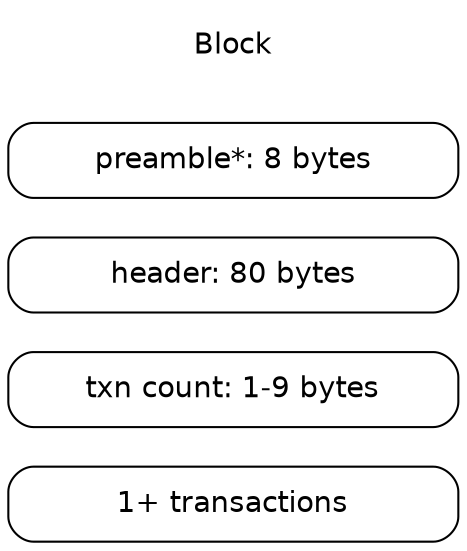 graph block {
	rankdir="LR";
	node [fontname="Helvetica",width=3];
	txns [shape=Mrecord,label="1+ transactions"]
	txncnt [shape=Mrecord,label="txn count: 1-9 bytes"]
	header [shape=Mrecord,label="header: 80 bytes"];
	preamble [shape=Mrecord,label="preamble*: 8 bytes"];
	title [shape=none,label=Block];
}

graph header {
	rankdir="LR";
	node [fontname="Helvetica",width=3];
	nonce [shape=Mrecord,label="nonce: 4 bytes"]
	nBits [shape=Mrecord,label="nBits: 4 bytes"]
	time [shape=Mrecord,label="time: 4 bytes"]
	merkle_hash [shape=Mrecord,label="merkle root hash: 32 bytes"]
	prev_hash [shape=Mrecord,label="prev hash: 32 bytes"]
	version [shape=Mrecord,label="version: 4 bytes"];
	title [shape=none,label=Header];
}

graph txn {
	rankdir="LR";
	node [fontname="Helvetica",width=3];
	lock_time [shape=Mrecord,label="lock time: 4 bytes"]
	tx_out [shape=Mrecord,label="1+ transaction outputs"]
	tx_out_count [shape=Mrecord,label="txn out count: 1-9 bytes"]
	tx_in [shape=Mrecord,label="1+ transaction inputs"]
	tx_in_count [shape=Mrecord,label="txn in count: 1-9 bytes"]
	version [shape=Mrecord,label="version: 4 bytes"];
	title [shape=none,label=Transaction];
}

graph txn_in {
	rankdir="LR";
	node [fontname="Helvetica",width=3];
	sequence [shape=Mrecord,label="sequence: 4 bytes"];
	script [shape=Mrecord,label="input script"];
	script_size [shape=Mrecord,label="script size: 1-9 bytes"];
	index [shape=Mrecord,label="UTXO index: 4 bytes"];
	utxo [shape=Mrecord,label="UTXO: 32 bytes"];
	title [shape=none,label="Transaction Input"];
}

graph txn_out {
	rankdir="LR";
	node [fontname="Helvetica",width=3];
	script [shape=Mrecord,label="output script"];
	script_size [shape=Mrecord,label="script size: 1-9 bytes"];
	utxo [shape=Mrecord,label="satoshis: 8 bytes"];
	title [shape=none,label="Transaction Output"];
}

graph witness {
	rankdir="LR";
	node [fontname="Helvetica",width=3];
	lock_time [shape=Mrecord,label="lock time: 4 bytes"]
	witness [shape=Mrecord,color=red,label="witness: variable bytes",fillcolor=lightgray,style=filled]
	tx_out [shape=Mrecord,label="1+ transaction outputs"]
	tx_out_count [shape=Mrecord,label="txn out count: 1-9 bytes"]
	tx_in [shape=Mrecord,label="1+ transaction inputs"]
	tx_in_count [shape=Mrecord,label="txn in count: 1-9 bytes"]
	flag [shape=Mrecord,color=red,label="flag: 1 byte, 0x01",fillcolor=lightgray,style=filled];
	marker [shape=Mrecord,color=red,label="marker: 1 byte, 0x00",fillcolor=lightgray,style=filled];
	version [shape=Mrecord,label="version: 4 bytes"];
	title [shape=none,label="Witness Transaction"];
}
